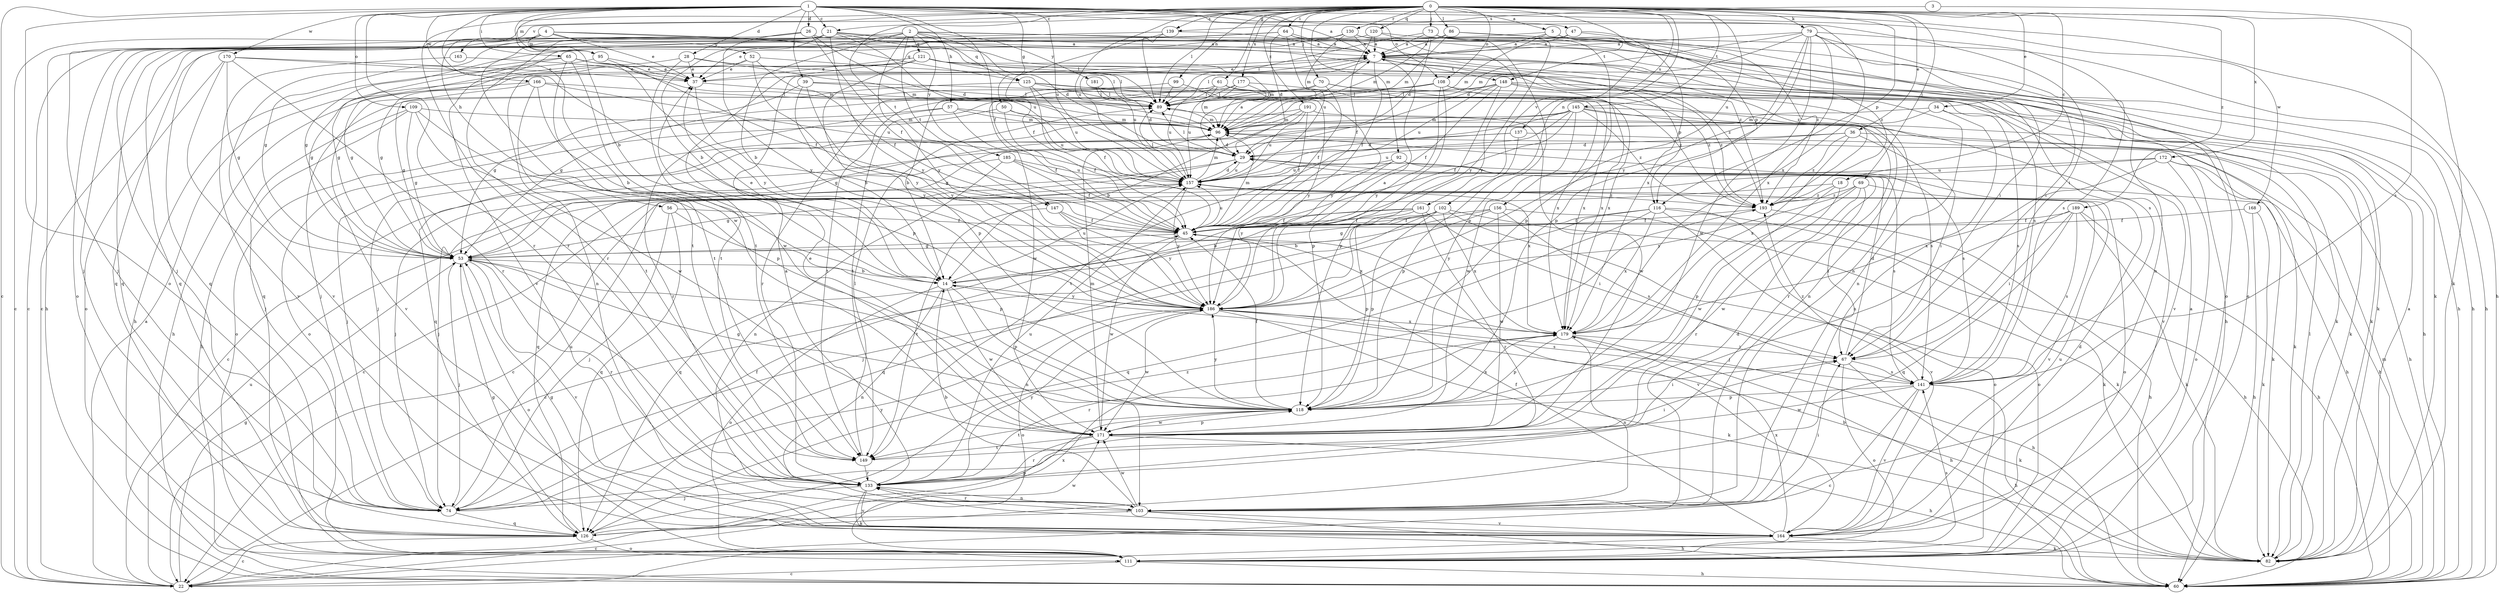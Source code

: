 strict digraph  {
0;
1;
2;
3;
4;
5;
7;
14;
18;
21;
22;
26;
28;
29;
34;
36;
37;
39;
45;
47;
50;
52;
53;
56;
57;
60;
61;
64;
65;
67;
69;
70;
73;
74;
79;
82;
86;
89;
92;
95;
96;
99;
102;
103;
108;
109;
111;
116;
118;
120;
121;
125;
126;
130;
133;
137;
139;
141;
145;
147;
148;
149;
156;
157;
161;
163;
164;
166;
168;
170;
171;
172;
177;
179;
181;
185;
186;
189;
191;
193;
0 -> 5  [label=a];
0 -> 18  [label=c];
0 -> 21  [label=c];
0 -> 34  [label=e];
0 -> 36  [label=e];
0 -> 56  [label=h];
0 -> 61  [label=i];
0 -> 64  [label=i];
0 -> 69  [label=j];
0 -> 70  [label=j];
0 -> 73  [label=j];
0 -> 79  [label=k];
0 -> 82  [label=k];
0 -> 86  [label=l];
0 -> 89  [label=l];
0 -> 92  [label=m];
0 -> 99  [label=n];
0 -> 102  [label=n];
0 -> 108  [label=o];
0 -> 116  [label=p];
0 -> 120  [label=q];
0 -> 130  [label=r];
0 -> 133  [label=r];
0 -> 137  [label=s];
0 -> 139  [label=s];
0 -> 145  [label=t];
0 -> 147  [label=t];
0 -> 156  [label=u];
0 -> 157  [label=u];
0 -> 161  [label=v];
0 -> 163  [label=v];
0 -> 172  [label=x];
0 -> 177  [label=x];
0 -> 189  [label=z];
0 -> 191  [label=z];
1 -> 7  [label=a];
1 -> 14  [label=b];
1 -> 21  [label=c];
1 -> 22  [label=c];
1 -> 26  [label=d];
1 -> 28  [label=d];
1 -> 39  [label=f];
1 -> 45  [label=f];
1 -> 47  [label=g];
1 -> 50  [label=g];
1 -> 57  [label=h];
1 -> 60  [label=h];
1 -> 65  [label=i];
1 -> 67  [label=i];
1 -> 95  [label=m];
1 -> 108  [label=o];
1 -> 109  [label=o];
1 -> 111  [label=o];
1 -> 133  [label=r];
1 -> 157  [label=u];
1 -> 166  [label=w];
1 -> 168  [label=w];
1 -> 170  [label=w];
1 -> 171  [label=w];
1 -> 179  [label=x];
2 -> 7  [label=a];
2 -> 14  [label=b];
2 -> 29  [label=d];
2 -> 37  [label=e];
2 -> 74  [label=j];
2 -> 82  [label=k];
2 -> 121  [label=q];
2 -> 125  [label=q];
2 -> 147  [label=t];
2 -> 181  [label=y];
2 -> 185  [label=y];
2 -> 186  [label=y];
3 -> 139  [label=s];
3 -> 141  [label=s];
4 -> 22  [label=c];
4 -> 37  [label=e];
4 -> 52  [label=g];
4 -> 53  [label=g];
4 -> 74  [label=j];
4 -> 95  [label=m];
4 -> 103  [label=n];
4 -> 125  [label=q];
5 -> 7  [label=a];
5 -> 22  [label=c];
5 -> 96  [label=m];
5 -> 116  [label=p];
5 -> 148  [label=t];
5 -> 193  [label=z];
7 -> 37  [label=e];
7 -> 45  [label=f];
7 -> 89  [label=l];
7 -> 103  [label=n];
7 -> 116  [label=p];
7 -> 141  [label=s];
7 -> 148  [label=t];
7 -> 157  [label=u];
14 -> 37  [label=e];
14 -> 103  [label=n];
14 -> 111  [label=o];
14 -> 118  [label=p];
14 -> 157  [label=u];
14 -> 171  [label=w];
14 -> 186  [label=y];
18 -> 53  [label=g];
18 -> 133  [label=r];
18 -> 171  [label=w];
18 -> 193  [label=z];
21 -> 7  [label=a];
21 -> 14  [label=b];
21 -> 22  [label=c];
21 -> 89  [label=l];
21 -> 111  [label=o];
21 -> 133  [label=r];
21 -> 157  [label=u];
21 -> 186  [label=y];
21 -> 193  [label=z];
22 -> 7  [label=a];
22 -> 53  [label=g];
22 -> 157  [label=u];
22 -> 179  [label=x];
26 -> 7  [label=a];
26 -> 29  [label=d];
26 -> 45  [label=f];
26 -> 60  [label=h];
26 -> 149  [label=t];
26 -> 186  [label=y];
28 -> 37  [label=e];
28 -> 53  [label=g];
28 -> 96  [label=m];
28 -> 149  [label=t];
28 -> 193  [label=z];
29 -> 7  [label=a];
29 -> 74  [label=j];
29 -> 89  [label=l];
29 -> 126  [label=q];
29 -> 157  [label=u];
34 -> 53  [label=g];
34 -> 96  [label=m];
34 -> 103  [label=n];
34 -> 141  [label=s];
36 -> 29  [label=d];
36 -> 60  [label=h];
36 -> 67  [label=i];
36 -> 157  [label=u];
36 -> 179  [label=x];
36 -> 193  [label=z];
37 -> 89  [label=l];
37 -> 186  [label=y];
39 -> 14  [label=b];
39 -> 53  [label=g];
39 -> 89  [label=l];
39 -> 179  [label=x];
39 -> 186  [label=y];
45 -> 53  [label=g];
45 -> 96  [label=m];
45 -> 157  [label=u];
45 -> 164  [label=v];
45 -> 171  [label=w];
47 -> 7  [label=a];
47 -> 67  [label=i];
47 -> 126  [label=q];
47 -> 179  [label=x];
50 -> 45  [label=f];
50 -> 96  [label=m];
50 -> 111  [label=o];
50 -> 157  [label=u];
52 -> 37  [label=e];
52 -> 45  [label=f];
52 -> 53  [label=g];
52 -> 89  [label=l];
52 -> 186  [label=y];
53 -> 14  [label=b];
53 -> 74  [label=j];
53 -> 103  [label=n];
53 -> 111  [label=o];
53 -> 133  [label=r];
53 -> 164  [label=v];
56 -> 45  [label=f];
56 -> 74  [label=j];
56 -> 118  [label=p];
56 -> 126  [label=q];
57 -> 45  [label=f];
57 -> 96  [label=m];
57 -> 111  [label=o];
57 -> 133  [label=r];
57 -> 141  [label=s];
60 -> 96  [label=m];
61 -> 89  [label=l];
61 -> 133  [label=r];
61 -> 157  [label=u];
61 -> 186  [label=y];
61 -> 193  [label=z];
64 -> 7  [label=a];
64 -> 29  [label=d];
64 -> 53  [label=g];
64 -> 74  [label=j];
64 -> 111  [label=o];
64 -> 157  [label=u];
64 -> 193  [label=z];
65 -> 37  [label=e];
65 -> 53  [label=g];
65 -> 96  [label=m];
65 -> 149  [label=t];
65 -> 164  [label=v];
65 -> 171  [label=w];
65 -> 186  [label=y];
67 -> 29  [label=d];
67 -> 82  [label=k];
67 -> 111  [label=o];
67 -> 141  [label=s];
69 -> 67  [label=i];
69 -> 111  [label=o];
69 -> 118  [label=p];
69 -> 171  [label=w];
69 -> 186  [label=y];
69 -> 193  [label=z];
70 -> 45  [label=f];
70 -> 82  [label=k];
70 -> 89  [label=l];
70 -> 149  [label=t];
70 -> 164  [label=v];
73 -> 7  [label=a];
73 -> 29  [label=d];
73 -> 60  [label=h];
73 -> 89  [label=l];
73 -> 96  [label=m];
73 -> 118  [label=p];
73 -> 186  [label=y];
73 -> 193  [label=z];
74 -> 45  [label=f];
74 -> 126  [label=q];
74 -> 157  [label=u];
74 -> 186  [label=y];
79 -> 7  [label=a];
79 -> 29  [label=d];
79 -> 67  [label=i];
79 -> 96  [label=m];
79 -> 103  [label=n];
79 -> 118  [label=p];
79 -> 141  [label=s];
79 -> 171  [label=w];
79 -> 179  [label=x];
79 -> 186  [label=y];
82 -> 7  [label=a];
82 -> 14  [label=b];
82 -> 89  [label=l];
86 -> 7  [label=a];
86 -> 60  [label=h];
86 -> 96  [label=m];
86 -> 111  [label=o];
86 -> 126  [label=q];
89 -> 96  [label=m];
92 -> 22  [label=c];
92 -> 60  [label=h];
92 -> 141  [label=s];
92 -> 157  [label=u];
92 -> 186  [label=y];
95 -> 37  [label=e];
95 -> 45  [label=f];
95 -> 60  [label=h];
96 -> 29  [label=d];
96 -> 74  [label=j];
96 -> 141  [label=s];
99 -> 74  [label=j];
99 -> 89  [label=l];
99 -> 186  [label=y];
102 -> 22  [label=c];
102 -> 45  [label=f];
102 -> 53  [label=g];
102 -> 60  [label=h];
102 -> 111  [label=o];
102 -> 118  [label=p];
102 -> 126  [label=q];
102 -> 179  [label=x];
103 -> 14  [label=b];
103 -> 22  [label=c];
103 -> 29  [label=d];
103 -> 60  [label=h];
103 -> 67  [label=i];
103 -> 133  [label=r];
103 -> 164  [label=v];
103 -> 171  [label=w];
108 -> 53  [label=g];
108 -> 82  [label=k];
108 -> 89  [label=l];
108 -> 118  [label=p];
108 -> 171  [label=w];
108 -> 186  [label=y];
108 -> 193  [label=z];
109 -> 53  [label=g];
109 -> 60  [label=h];
109 -> 74  [label=j];
109 -> 96  [label=m];
109 -> 118  [label=p];
109 -> 171  [label=w];
111 -> 7  [label=a];
111 -> 22  [label=c];
111 -> 60  [label=h];
111 -> 141  [label=s];
116 -> 45  [label=f];
116 -> 82  [label=k];
116 -> 111  [label=o];
116 -> 126  [label=q];
116 -> 164  [label=v];
116 -> 179  [label=x];
116 -> 186  [label=y];
118 -> 45  [label=f];
118 -> 53  [label=g];
118 -> 67  [label=i];
118 -> 149  [label=t];
118 -> 171  [label=w];
118 -> 179  [label=x];
118 -> 186  [label=y];
120 -> 7  [label=a];
120 -> 45  [label=f];
120 -> 60  [label=h];
120 -> 126  [label=q];
120 -> 186  [label=y];
121 -> 37  [label=e];
121 -> 53  [label=g];
121 -> 60  [label=h];
121 -> 82  [label=k];
121 -> 89  [label=l];
121 -> 96  [label=m];
121 -> 103  [label=n];
121 -> 118  [label=p];
125 -> 45  [label=f];
125 -> 89  [label=l];
125 -> 103  [label=n];
125 -> 157  [label=u];
125 -> 164  [label=v];
125 -> 179  [label=x];
126 -> 22  [label=c];
126 -> 53  [label=g];
126 -> 111  [label=o];
126 -> 118  [label=p];
126 -> 171  [label=w];
126 -> 193  [label=z];
130 -> 7  [label=a];
130 -> 96  [label=m];
130 -> 118  [label=p];
130 -> 126  [label=q];
130 -> 141  [label=s];
130 -> 149  [label=t];
133 -> 7  [label=a];
133 -> 74  [label=j];
133 -> 82  [label=k];
133 -> 103  [label=n];
133 -> 157  [label=u];
133 -> 164  [label=v];
133 -> 186  [label=y];
137 -> 22  [label=c];
137 -> 29  [label=d];
137 -> 82  [label=k];
137 -> 118  [label=p];
139 -> 7  [label=a];
139 -> 45  [label=f];
139 -> 89  [label=l];
139 -> 164  [label=v];
141 -> 22  [label=c];
141 -> 60  [label=h];
141 -> 118  [label=p];
141 -> 164  [label=v];
141 -> 171  [label=w];
141 -> 193  [label=z];
145 -> 45  [label=f];
145 -> 53  [label=g];
145 -> 82  [label=k];
145 -> 96  [label=m];
145 -> 126  [label=q];
145 -> 133  [label=r];
145 -> 149  [label=t];
145 -> 164  [label=v];
145 -> 171  [label=w];
145 -> 193  [label=z];
147 -> 45  [label=f];
147 -> 149  [label=t];
147 -> 179  [label=x];
147 -> 186  [label=y];
148 -> 45  [label=f];
148 -> 60  [label=h];
148 -> 89  [label=l];
148 -> 118  [label=p];
148 -> 149  [label=t];
148 -> 157  [label=u];
148 -> 179  [label=x];
148 -> 193  [label=z];
149 -> 67  [label=i];
149 -> 89  [label=l];
149 -> 133  [label=r];
156 -> 14  [label=b];
156 -> 45  [label=f];
156 -> 74  [label=j];
156 -> 82  [label=k];
156 -> 141  [label=s];
156 -> 171  [label=w];
157 -> 29  [label=d];
157 -> 89  [label=l];
157 -> 96  [label=m];
157 -> 164  [label=v];
157 -> 186  [label=y];
157 -> 193  [label=z];
161 -> 14  [label=b];
161 -> 45  [label=f];
161 -> 67  [label=i];
161 -> 118  [label=p];
161 -> 126  [label=q];
161 -> 133  [label=r];
163 -> 37  [label=e];
163 -> 126  [label=q];
164 -> 22  [label=c];
164 -> 29  [label=d];
164 -> 45  [label=f];
164 -> 53  [label=g];
164 -> 82  [label=k];
164 -> 133  [label=r];
164 -> 157  [label=u];
164 -> 179  [label=x];
166 -> 14  [label=b];
166 -> 53  [label=g];
166 -> 60  [label=h];
166 -> 89  [label=l];
166 -> 149  [label=t];
166 -> 157  [label=u];
168 -> 45  [label=f];
168 -> 60  [label=h];
168 -> 82  [label=k];
170 -> 37  [label=e];
170 -> 53  [label=g];
170 -> 111  [label=o];
170 -> 118  [label=p];
170 -> 133  [label=r];
170 -> 164  [label=v];
171 -> 37  [label=e];
171 -> 60  [label=h];
171 -> 96  [label=m];
171 -> 118  [label=p];
171 -> 133  [label=r];
171 -> 149  [label=t];
172 -> 22  [label=c];
172 -> 60  [label=h];
172 -> 82  [label=k];
172 -> 111  [label=o];
172 -> 157  [label=u];
172 -> 179  [label=x];
177 -> 14  [label=b];
177 -> 89  [label=l];
177 -> 96  [label=m];
177 -> 157  [label=u];
177 -> 179  [label=x];
179 -> 60  [label=h];
179 -> 67  [label=i];
179 -> 103  [label=n];
179 -> 118  [label=p];
179 -> 133  [label=r];
181 -> 29  [label=d];
181 -> 89  [label=l];
185 -> 45  [label=f];
185 -> 74  [label=j];
185 -> 103  [label=n];
185 -> 157  [label=u];
185 -> 179  [label=x];
186 -> 7  [label=a];
186 -> 60  [label=h];
186 -> 82  [label=k];
186 -> 111  [label=o];
186 -> 141  [label=s];
186 -> 171  [label=w];
186 -> 179  [label=x];
189 -> 45  [label=f];
189 -> 60  [label=h];
189 -> 67  [label=i];
189 -> 74  [label=j];
189 -> 82  [label=k];
189 -> 126  [label=q];
189 -> 141  [label=s];
191 -> 14  [label=b];
191 -> 45  [label=f];
191 -> 74  [label=j];
191 -> 96  [label=m];
191 -> 157  [label=u];
191 -> 171  [label=w];
193 -> 45  [label=f];
193 -> 60  [label=h];
}
